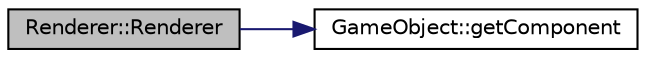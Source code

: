 digraph "Renderer::Renderer"
{
  edge [fontname="Helvetica",fontsize="10",labelfontname="Helvetica",labelfontsize="10"];
  node [fontname="Helvetica",fontsize="10",shape=record];
  rankdir="LR";
  Node2 [label="Renderer::Renderer",height=0.2,width=0.4,color="black", fillcolor="grey75", style="filled", fontcolor="black"];
  Node2 -> Node3 [color="midnightblue",fontsize="10",style="solid",fontname="Helvetica"];
  Node3 [label="GameObject::getComponent",height=0.2,width=0.4,color="black", fillcolor="white", style="filled",URL="$class_game_object.html#aa84b88e86847087180fba0270a0d63ff"];
}

